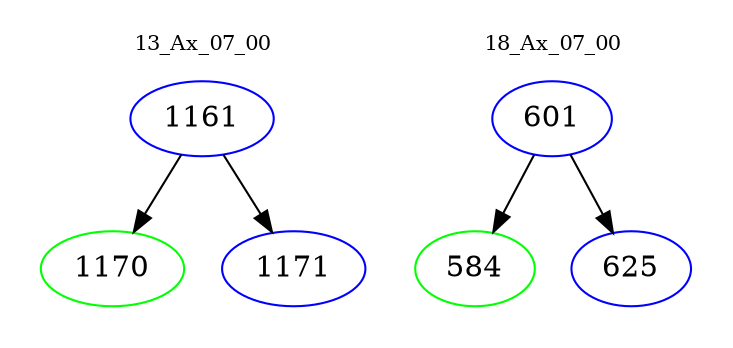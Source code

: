digraph{
subgraph cluster_0 {
color = white
label = "13_Ax_07_00";
fontsize=10;
T0_1161 [label="1161", color="blue"]
T0_1161 -> T0_1170 [color="black"]
T0_1170 [label="1170", color="green"]
T0_1161 -> T0_1171 [color="black"]
T0_1171 [label="1171", color="blue"]
}
subgraph cluster_1 {
color = white
label = "18_Ax_07_00";
fontsize=10;
T1_601 [label="601", color="blue"]
T1_601 -> T1_584 [color="black"]
T1_584 [label="584", color="green"]
T1_601 -> T1_625 [color="black"]
T1_625 [label="625", color="blue"]
}
}
